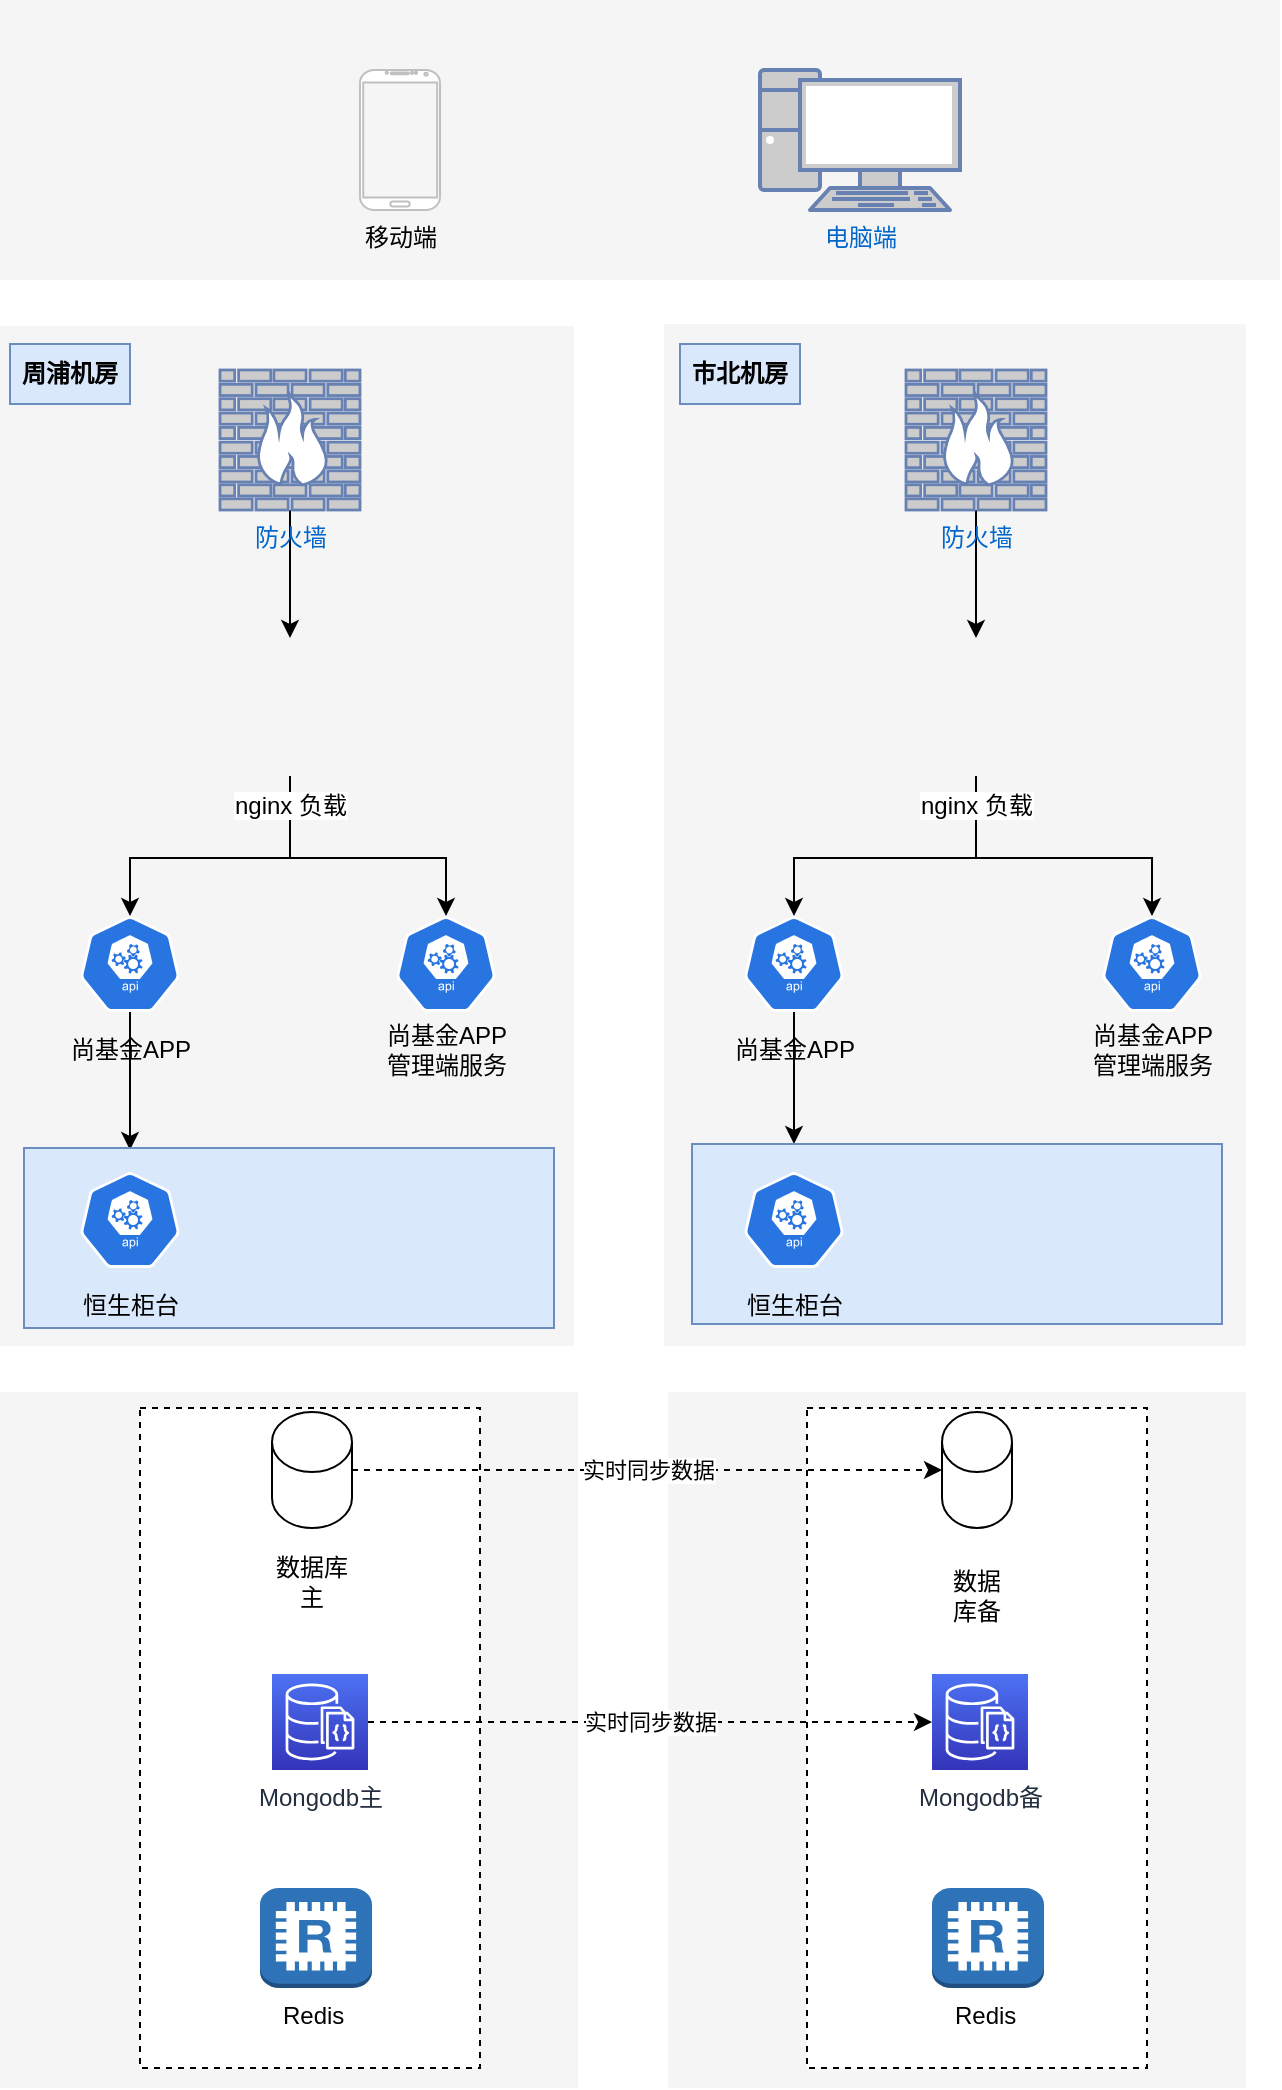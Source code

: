 <mxfile version="21.2.3" type="github">
  <diagram id="j5msO9XKNBTfVSApXjJV" name="Page-1">
    <mxGraphModel dx="1434" dy="764" grid="0" gridSize="10" guides="1" tooltips="1" connect="1" arrows="1" fold="1" page="0" pageScale="1" pageWidth="827" pageHeight="1169" math="0" shadow="0">
      <root>
        <mxCell id="0" />
        <mxCell id="1" parent="0" />
        <mxCell id="gCQZGzfOlOvXChz67HEn-17" value="" style="rounded=0;whiteSpace=wrap;html=1;fillColor=#f5f5f5;fontColor=#333333;strokeColor=none;" parent="1" vertex="1">
          <mxGeometry x="364" y="736" width="289" height="348" as="geometry" />
        </mxCell>
        <mxCell id="wZkuEuTL__6hPiaOwBk9-11" value="" style="rounded=0;whiteSpace=wrap;html=1;fillColor=#f5f5f5;fontColor=#333333;strokeColor=none;" parent="1" vertex="1">
          <mxGeometry x="30" y="736" width="289" height="348" as="geometry" />
        </mxCell>
        <mxCell id="wZkuEuTL__6hPiaOwBk9-27" value="" style="edgeStyle=orthogonalEdgeStyle;rounded=0;orthogonalLoop=1;jettySize=auto;html=1;shape=flexArrow;" parent="1" edge="1">
          <mxGeometry relative="1" as="geometry">
            <mxPoint x="183" y="608" as="sourcePoint" />
            <mxPoint x="183" y="641" as="targetPoint" />
          </mxGeometry>
        </mxCell>
        <mxCell id="wZkuEuTL__6hPiaOwBk9-10" value="" style="rounded=0;whiteSpace=wrap;html=1;fillColor=#f5f5f5;fontColor=#333333;strokeColor=none;" parent="1" vertex="1">
          <mxGeometry x="30" y="203" width="287" height="510" as="geometry" />
        </mxCell>
        <mxCell id="wZkuEuTL__6hPiaOwBk9-2" value="" style="rounded=0;whiteSpace=wrap;html=1;fillColor=#f5f5f5;fontColor=#333333;strokeColor=none;" parent="1" vertex="1">
          <mxGeometry x="362" y="202" width="291" height="511" as="geometry" />
        </mxCell>
        <mxCell id="wZkuEuTL__6hPiaOwBk9-1" value="" style="rounded=0;whiteSpace=wrap;html=1;fillColor=#f5f5f5;fontColor=#333333;strokeColor=none;" parent="1" vertex="1">
          <mxGeometry x="30" y="40" width="640" height="140" as="geometry" />
        </mxCell>
        <mxCell id="h-4lxs5_fm6_QuoArNwU-2" value="移动端" style="verticalLabelPosition=bottom;verticalAlign=top;html=1;shadow=0;dashed=0;strokeWidth=1;shape=mxgraph.android.phone2;strokeColor=#c0c0c0;" parent="1" vertex="1">
          <mxGeometry x="210" y="75" width="40" height="70" as="geometry" />
        </mxCell>
        <mxCell id="h-4lxs5_fm6_QuoArNwU-4" value="电脑端" style="fontColor=#0066CC;verticalAlign=top;verticalLabelPosition=bottom;labelPosition=center;align=center;html=1;outlineConnect=0;fillColor=#CCCCCC;strokeColor=#6881B3;gradientColor=none;gradientDirection=north;strokeWidth=2;shape=mxgraph.networks.pc;" parent="1" vertex="1">
          <mxGeometry x="410" y="75" width="100" height="70" as="geometry" />
        </mxCell>
        <mxCell id="gCQZGzfOlOvXChz67HEn-5" style="edgeStyle=orthogonalEdgeStyle;rounded=0;orthogonalLoop=1;jettySize=auto;html=1;" parent="1" source="h-4lxs5_fm6_QuoArNwU-5" target="h-4lxs5_fm6_QuoArNwU-6" edge="1">
          <mxGeometry relative="1" as="geometry" />
        </mxCell>
        <mxCell id="h-4lxs5_fm6_QuoArNwU-5" value="防火墙" style="fontColor=#0066CC;verticalAlign=top;verticalLabelPosition=bottom;labelPosition=center;align=center;html=1;outlineConnect=0;fillColor=#CCCCCC;strokeColor=#6881B3;gradientColor=none;gradientDirection=north;strokeWidth=2;shape=mxgraph.networks.firewall;" parent="1" vertex="1">
          <mxGeometry x="140" y="225" width="70" height="70" as="geometry" />
        </mxCell>
        <mxCell id="wZkuEuTL__6hPiaOwBk9-15" style="edgeStyle=orthogonalEdgeStyle;rounded=0;orthogonalLoop=1;jettySize=auto;html=1;entryX=0.5;entryY=0;entryDx=0;entryDy=0;entryPerimeter=0;" parent="1" target="h-4lxs5_fm6_QuoArNwU-7" edge="1">
          <mxGeometry relative="1" as="geometry">
            <Array as="points">
              <mxPoint x="175" y="469" />
              <mxPoint x="95" y="469" />
            </Array>
            <mxPoint x="175" y="428" as="sourcePoint" />
          </mxGeometry>
        </mxCell>
        <mxCell id="wZkuEuTL__6hPiaOwBk9-17" style="edgeStyle=orthogonalEdgeStyle;rounded=0;orthogonalLoop=1;jettySize=auto;html=1;" parent="1" target="wZkuEuTL__6hPiaOwBk9-4" edge="1">
          <mxGeometry relative="1" as="geometry">
            <Array as="points">
              <mxPoint x="175" y="469" />
              <mxPoint x="253" y="469" />
            </Array>
            <mxPoint x="175" y="428" as="sourcePoint" />
          </mxGeometry>
        </mxCell>
        <mxCell id="h-4lxs5_fm6_QuoArNwU-6" value="nginx 负载&lt;br&gt;" style="shape=image;html=1;verticalAlign=top;verticalLabelPosition=bottom;labelBackgroundColor=#ffffff;imageAspect=0;aspect=fixed;image=https://cdn4.iconfinder.com/data/icons/logos-brands-5/24/nginx-128.png" parent="1" vertex="1">
          <mxGeometry x="140" y="359" width="70" height="70" as="geometry" />
        </mxCell>
        <mxCell id="gCQZGzfOlOvXChz67HEn-13" style="edgeStyle=orthogonalEdgeStyle;rounded=0;orthogonalLoop=1;jettySize=auto;html=1;entryX=0.2;entryY=0.011;entryDx=0;entryDy=0;entryPerimeter=0;" parent="1" source="h-4lxs5_fm6_QuoArNwU-7" target="gCQZGzfOlOvXChz67HEn-12" edge="1">
          <mxGeometry relative="1" as="geometry" />
        </mxCell>
        <mxCell id="h-4lxs5_fm6_QuoArNwU-7" value="&lt;br&gt;&lt;br&gt;&lt;br&gt;&lt;br&gt;&lt;br&gt;&lt;br&gt;尚基金APP" style="html=1;dashed=0;whitespace=wrap;fillColor=#2875E2;strokeColor=#ffffff;points=[[0.005,0.63,0],[0.1,0.2,0],[0.9,0.2,0],[0.5,0,0],[0.995,0.63,0],[0.72,0.99,0],[0.5,1,0],[0.28,0.99,0]];shape=mxgraph.kubernetes.icon;prIcon=api" parent="1" vertex="1">
          <mxGeometry x="70" y="498" width="50" height="48" as="geometry" />
        </mxCell>
        <mxCell id="gCQZGzfOlOvXChz67HEn-16" style="edgeStyle=orthogonalEdgeStyle;rounded=0;orthogonalLoop=1;jettySize=auto;html=1;" parent="1" source="h-4lxs5_fm6_QuoArNwU-8" target="gCQZGzfOlOvXChz67HEn-14" edge="1">
          <mxGeometry relative="1" as="geometry">
            <Array as="points">
              <mxPoint x="427" y="603" />
              <mxPoint x="427" y="603" />
            </Array>
          </mxGeometry>
        </mxCell>
        <mxCell id="h-4lxs5_fm6_QuoArNwU-8" value="&lt;br&gt;&lt;br&gt;&lt;br&gt;&lt;br&gt;&lt;br&gt;&lt;br&gt;尚基金APP" style="html=1;dashed=0;whitespace=wrap;fillColor=#2875E2;strokeColor=#ffffff;points=[[0.005,0.63,0],[0.1,0.2,0],[0.9,0.2,0],[0.5,0,0],[0.995,0.63,0],[0.72,0.99,0],[0.5,1,0],[0.28,0.99,0]];shape=mxgraph.kubernetes.icon;prIcon=api" parent="1" vertex="1">
          <mxGeometry x="402" y="498" width="50" height="48" as="geometry" />
        </mxCell>
        <mxCell id="wZkuEuTL__6hPiaOwBk9-35" value="" style="rounded=0;whiteSpace=wrap;html=1;dashed=1;" parent="1" vertex="1">
          <mxGeometry x="100" y="744" width="170" height="330" as="geometry" />
        </mxCell>
        <mxCell id="wZkuEuTL__6hPiaOwBk9-36" value="" style="rounded=0;whiteSpace=wrap;html=1;dashed=1;" parent="1" vertex="1">
          <mxGeometry x="433.5" y="744" width="170" height="330" as="geometry" />
        </mxCell>
        <mxCell id="h-4lxs5_fm6_QuoArNwU-18" value="实时同步数据" style="edgeStyle=none;rounded=0;orthogonalLoop=1;jettySize=auto;html=1;entryX=0;entryY=0.5;entryDx=0;entryDy=0;entryPerimeter=0;dashed=1;" parent="1" source="h-4lxs5_fm6_QuoArNwU-15" target="h-4lxs5_fm6_QuoArNwU-16" edge="1">
          <mxGeometry relative="1" as="geometry" />
        </mxCell>
        <mxCell id="h-4lxs5_fm6_QuoArNwU-15" value="&lt;br&gt;&lt;br&gt;&lt;br&gt;&lt;br&gt;&lt;br&gt;&lt;br&gt;&lt;br&gt;&lt;br&gt;数据库主&lt;br&gt;&lt;br&gt;&lt;span style=&quot;text-align: start;&quot;&gt;&lt;font face=&quot;monospace&quot; color=&quot;rgba(0, 0, 0, 0)&quot;&gt;&lt;span style=&quot;font-size: 0px;&quot;&gt;%3CmxGraphModel%3E%3Croot%3E6gt%3B%26lt%3Bbr%26gt%3B%26lt%3Bbr%26gt%3B%26lt%3Bbr%26gt%3B%26lt%3Bbr%26gt%3B%26lt%3Bbr%26gt%3BAPP%E5%BA%94%E7%94%A8%E6%9C%8D%E5%8A%A1%26lt%3Bbr%26gt%3B172.28.48.105%22%20style%3D%22html%3D1%3Bdashed%3D0%3Bwhitespace%3Dwrap%3BfillColor%3D%232875E2%3BstrokeColor%3D%23ffffff%3Bpoints%3D%5B%5B0.005%2C0.63%2C0%5D%2C%5B0.1%2C0.2%2C0%5D%2C%5B0.9%2C0.2%2C0%5D%2C%5B0.5%2C0%2C0%5D%2C%5B0.995%2C0.63%2C0%5D%2C%5B0.72%2C0.99%2C0%5D%2C%5B0.5%2C1%2C0%5D%2C%5B0.28%2C0.99%2C0%5D%5D%3Bshape%3Dmxgraph.kubernetes.icon%3BprIcon%3Dapi%22%20vertex%3D%221%22%20parent%3D%221%22%3E%3CmxGeometry%20x%3D%2270%22%20y%3D%22490%22%20width%3D%2250%22%20height%3D%2248%22%20as%3D%22geometry%22%2F%3E%3C%2FmxCell%3E%3C%2Froot%3E%3C%2FmxGraphModel%3E1721720&lt;/span&gt;&lt;/font&gt;&lt;font face=&quot;monospace&quot; color=&quot;rgba(0, 0, 0, 0)&quot;&gt;&lt;span style=&quot;font-size: 0px;&quot;&gt;72.28.48.105&lt;/span&gt;&lt;/font&gt;&lt;br&gt;&lt;/span&gt;" style="shape=cylinder3;whiteSpace=wrap;html=1;boundedLbl=1;backgroundOutline=1;size=15;" parent="1" vertex="1">
          <mxGeometry x="166" y="746" width="40" height="58" as="geometry" />
        </mxCell>
        <mxCell id="h-4lxs5_fm6_QuoArNwU-16" value="&lt;br&gt;&lt;br&gt;&lt;br&gt;&lt;br&gt;&lt;br&gt;&lt;br&gt;&lt;br&gt;数据库备&lt;br&gt;" style="shape=cylinder3;whiteSpace=wrap;html=1;boundedLbl=1;backgroundOutline=1;size=15;" parent="1" vertex="1">
          <mxGeometry x="501" y="746" width="35" height="58" as="geometry" />
        </mxCell>
        <mxCell id="wZkuEuTL__6hPiaOwBk9-18" style="edgeStyle=orthogonalEdgeStyle;rounded=0;orthogonalLoop=1;jettySize=auto;html=1;entryX=0.5;entryY=0;entryDx=0;entryDy=0;entryPerimeter=0;" parent="1" target="h-4lxs5_fm6_QuoArNwU-8" edge="1">
          <mxGeometry relative="1" as="geometry">
            <Array as="points">
              <mxPoint x="518" y="469" />
              <mxPoint x="427" y="469" />
            </Array>
            <mxPoint x="518" y="428" as="sourcePoint" />
          </mxGeometry>
        </mxCell>
        <mxCell id="wZkuEuTL__6hPiaOwBk9-20" style="edgeStyle=orthogonalEdgeStyle;rounded=0;orthogonalLoop=1;jettySize=auto;html=1;entryX=0.5;entryY=0;entryDx=0;entryDy=0;entryPerimeter=0;" parent="1" target="wZkuEuTL__6hPiaOwBk9-5" edge="1">
          <mxGeometry relative="1" as="geometry">
            <Array as="points">
              <mxPoint x="518" y="469" />
              <mxPoint x="606" y="469" />
            </Array>
            <mxPoint x="518" y="428" as="sourcePoint" />
          </mxGeometry>
        </mxCell>
        <mxCell id="wZkuEuTL__6hPiaOwBk9-3" value="nginx 负载" style="shape=image;html=1;verticalAlign=top;verticalLabelPosition=bottom;labelBackgroundColor=#ffffff;imageAspect=0;aspect=fixed;image=https://cdn4.iconfinder.com/data/icons/logos-brands-5/24/nginx-128.png" parent="1" vertex="1">
          <mxGeometry x="483" y="359" width="70" height="70" as="geometry" />
        </mxCell>
        <mxCell id="wZkuEuTL__6hPiaOwBk9-4" value="&lt;br&gt;&lt;br&gt;&lt;br&gt;&lt;br&gt;&lt;br&gt;&lt;br&gt;尚基金APP&lt;br&gt;管理端服务" style="html=1;dashed=0;whitespace=wrap;fillColor=#2875E2;strokeColor=#ffffff;points=[[0.005,0.63,0],[0.1,0.2,0],[0.9,0.2,0],[0.5,0,0],[0.995,0.63,0],[0.72,0.99,0],[0.5,1,0],[0.28,0.99,0]];shape=mxgraph.kubernetes.icon;prIcon=api" parent="1" vertex="1">
          <mxGeometry x="228" y="498" width="50" height="48" as="geometry" />
        </mxCell>
        <mxCell id="wZkuEuTL__6hPiaOwBk9-5" value="&lt;br&gt;&lt;br&gt;&lt;br&gt;&lt;br&gt;&lt;br&gt;&lt;br&gt;尚基金APP&lt;br&gt;管理端服务&lt;br&gt;" style="html=1;dashed=0;whitespace=wrap;fillColor=#2875E2;strokeColor=#ffffff;points=[[0.005,0.63,0],[0.1,0.2,0],[0.9,0.2,0],[0.5,0,0],[0.995,0.63,0],[0.72,0.99,0],[0.5,1,0],[0.28,0.99,0]];shape=mxgraph.kubernetes.icon;prIcon=api" parent="1" vertex="1">
          <mxGeometry x="581" y="498" width="50" height="48" as="geometry" />
        </mxCell>
        <mxCell id="wZkuEuTL__6hPiaOwBk9-9" value="实时同步数据" style="edgeStyle=orthogonalEdgeStyle;rounded=0;orthogonalLoop=1;jettySize=auto;html=1;entryX=0;entryY=0.5;entryDx=0;entryDy=0;entryPerimeter=0;dashed=1;" parent="1" source="wZkuEuTL__6hPiaOwBk9-6" target="wZkuEuTL__6hPiaOwBk9-8" edge="1">
          <mxGeometry relative="1" as="geometry" />
        </mxCell>
        <mxCell id="wZkuEuTL__6hPiaOwBk9-6" value="Mongodb主&lt;br&gt;" style="sketch=0;points=[[0,0,0],[0.25,0,0],[0.5,0,0],[0.75,0,0],[1,0,0],[0,1,0],[0.25,1,0],[0.5,1,0],[0.75,1,0],[1,1,0],[0,0.25,0],[0,0.5,0],[0,0.75,0],[1,0.25,0],[1,0.5,0],[1,0.75,0]];outlineConnect=0;fontColor=#232F3E;gradientColor=#4D72F3;gradientDirection=north;fillColor=#3334B9;strokeColor=#ffffff;dashed=0;verticalLabelPosition=bottom;verticalAlign=top;align=center;html=1;fontSize=12;fontStyle=0;aspect=fixed;shape=mxgraph.aws4.resourceIcon;resIcon=mxgraph.aws4.documentdb_with_mongodb_compatibility;" parent="1" vertex="1">
          <mxGeometry x="166" y="877" width="48" height="48" as="geometry" />
        </mxCell>
        <mxCell id="gCQZGzfOlOvXChz67HEn-12" value="" style="rounded=0;whiteSpace=wrap;html=1;fillColor=#dae8fc;strokeColor=#6c8ebf;" parent="1" vertex="1">
          <mxGeometry x="42" y="614" width="265" height="90" as="geometry" />
        </mxCell>
        <mxCell id="wZkuEuTL__6hPiaOwBk9-8" value="Mongodb备&lt;br&gt;" style="sketch=0;points=[[0,0,0],[0.25,0,0],[0.5,0,0],[0.75,0,0],[1,0,0],[0,1,0],[0.25,1,0],[0.5,1,0],[0.75,1,0],[1,1,0],[0,0.25,0],[0,0.5,0],[0,0.75,0],[1,0.25,0],[1,0.5,0],[1,0.75,0]];outlineConnect=0;fontColor=#232F3E;gradientColor=#4D72F3;gradientDirection=north;fillColor=#3334B9;strokeColor=#ffffff;dashed=0;verticalLabelPosition=bottom;verticalAlign=top;align=center;html=1;fontSize=12;fontStyle=0;aspect=fixed;shape=mxgraph.aws4.resourceIcon;resIcon=mxgraph.aws4.documentdb_with_mongodb_compatibility;" parent="1" vertex="1">
          <mxGeometry x="496" y="877" width="48" height="48" as="geometry" />
        </mxCell>
        <mxCell id="wZkuEuTL__6hPiaOwBk9-21" value="Redis&amp;nbsp;&lt;br&gt;" style="outlineConnect=0;dashed=0;verticalLabelPosition=bottom;verticalAlign=top;align=center;html=1;shape=mxgraph.aws3.redis;fillColor=#2E73B8;gradientColor=none;" parent="1" vertex="1">
          <mxGeometry x="160" y="984" width="56" height="50" as="geometry" />
        </mxCell>
        <mxCell id="wZkuEuTL__6hPiaOwBk9-23" value="Redis&amp;nbsp;&lt;br&gt;" style="outlineConnect=0;dashed=0;verticalLabelPosition=bottom;verticalAlign=top;align=center;html=1;shape=mxgraph.aws3.redis;fillColor=#2E73B8;gradientColor=none;" parent="1" vertex="1">
          <mxGeometry x="496" y="984" width="56" height="50" as="geometry" />
        </mxCell>
        <mxCell id="gCQZGzfOlOvXChz67HEn-4" style="edgeStyle=orthogonalEdgeStyle;rounded=0;orthogonalLoop=1;jettySize=auto;html=1;" parent="1" source="gCQZGzfOlOvXChz67HEn-1" target="wZkuEuTL__6hPiaOwBk9-3" edge="1">
          <mxGeometry relative="1" as="geometry" />
        </mxCell>
        <mxCell id="gCQZGzfOlOvXChz67HEn-14" value="" style="rounded=0;whiteSpace=wrap;html=1;fillColor=#dae8fc;strokeColor=#6c8ebf;" parent="1" vertex="1">
          <mxGeometry x="376" y="612" width="265" height="90" as="geometry" />
        </mxCell>
        <mxCell id="gCQZGzfOlOvXChz67HEn-1" value="防火墙" style="fontColor=#0066CC;verticalAlign=top;verticalLabelPosition=bottom;labelPosition=center;align=center;html=1;outlineConnect=0;fillColor=#CCCCCC;strokeColor=#6881B3;gradientColor=none;gradientDirection=north;strokeWidth=2;shape=mxgraph.networks.firewall;" parent="1" vertex="1">
          <mxGeometry x="483" y="225" width="70" height="70" as="geometry" />
        </mxCell>
        <mxCell id="gCQZGzfOlOvXChz67HEn-2" value="周浦机房" style="text;html=1;strokeColor=#6c8ebf;fillColor=#dae8fc;align=center;verticalAlign=middle;whiteSpace=wrap;rounded=0;fontStyle=1" parent="1" vertex="1">
          <mxGeometry x="35" y="212" width="60" height="30" as="geometry" />
        </mxCell>
        <mxCell id="gCQZGzfOlOvXChz67HEn-3" value="市北机房" style="text;html=1;strokeColor=#6c8ebf;fillColor=#dae8fc;align=center;verticalAlign=middle;whiteSpace=wrap;rounded=0;fontStyle=1" parent="1" vertex="1">
          <mxGeometry x="370" y="212" width="60" height="30" as="geometry" />
        </mxCell>
        <mxCell id="gCQZGzfOlOvXChz67HEn-8" value="&lt;br&gt;&lt;br&gt;&lt;br&gt;&lt;br&gt;&lt;br&gt;&lt;br&gt;恒生柜台" style="html=1;dashed=0;whitespace=wrap;fillColor=#2875E2;strokeColor=#ffffff;points=[[0.005,0.63,0],[0.1,0.2,0],[0.9,0.2,0],[0.5,0,0],[0.995,0.63,0],[0.72,0.99,0],[0.5,1,0],[0.28,0.99,0]];shape=mxgraph.kubernetes.icon;prIcon=api" parent="1" vertex="1">
          <mxGeometry x="70" y="626" width="50" height="48" as="geometry" />
        </mxCell>
        <mxCell id="gCQZGzfOlOvXChz67HEn-10" value="&lt;br&gt;&lt;br&gt;&lt;br&gt;&lt;br&gt;&lt;br&gt;&lt;br&gt;恒生柜台" style="html=1;dashed=0;whitespace=wrap;fillColor=#2875E2;strokeColor=#ffffff;points=[[0.005,0.63,0],[0.1,0.2,0],[0.9,0.2,0],[0.5,0,0],[0.995,0.63,0],[0.72,0.99,0],[0.5,1,0],[0.28,0.99,0]];shape=mxgraph.kubernetes.icon;prIcon=api" parent="1" vertex="1">
          <mxGeometry x="402" y="626" width="50" height="48" as="geometry" />
        </mxCell>
      </root>
    </mxGraphModel>
  </diagram>
</mxfile>

